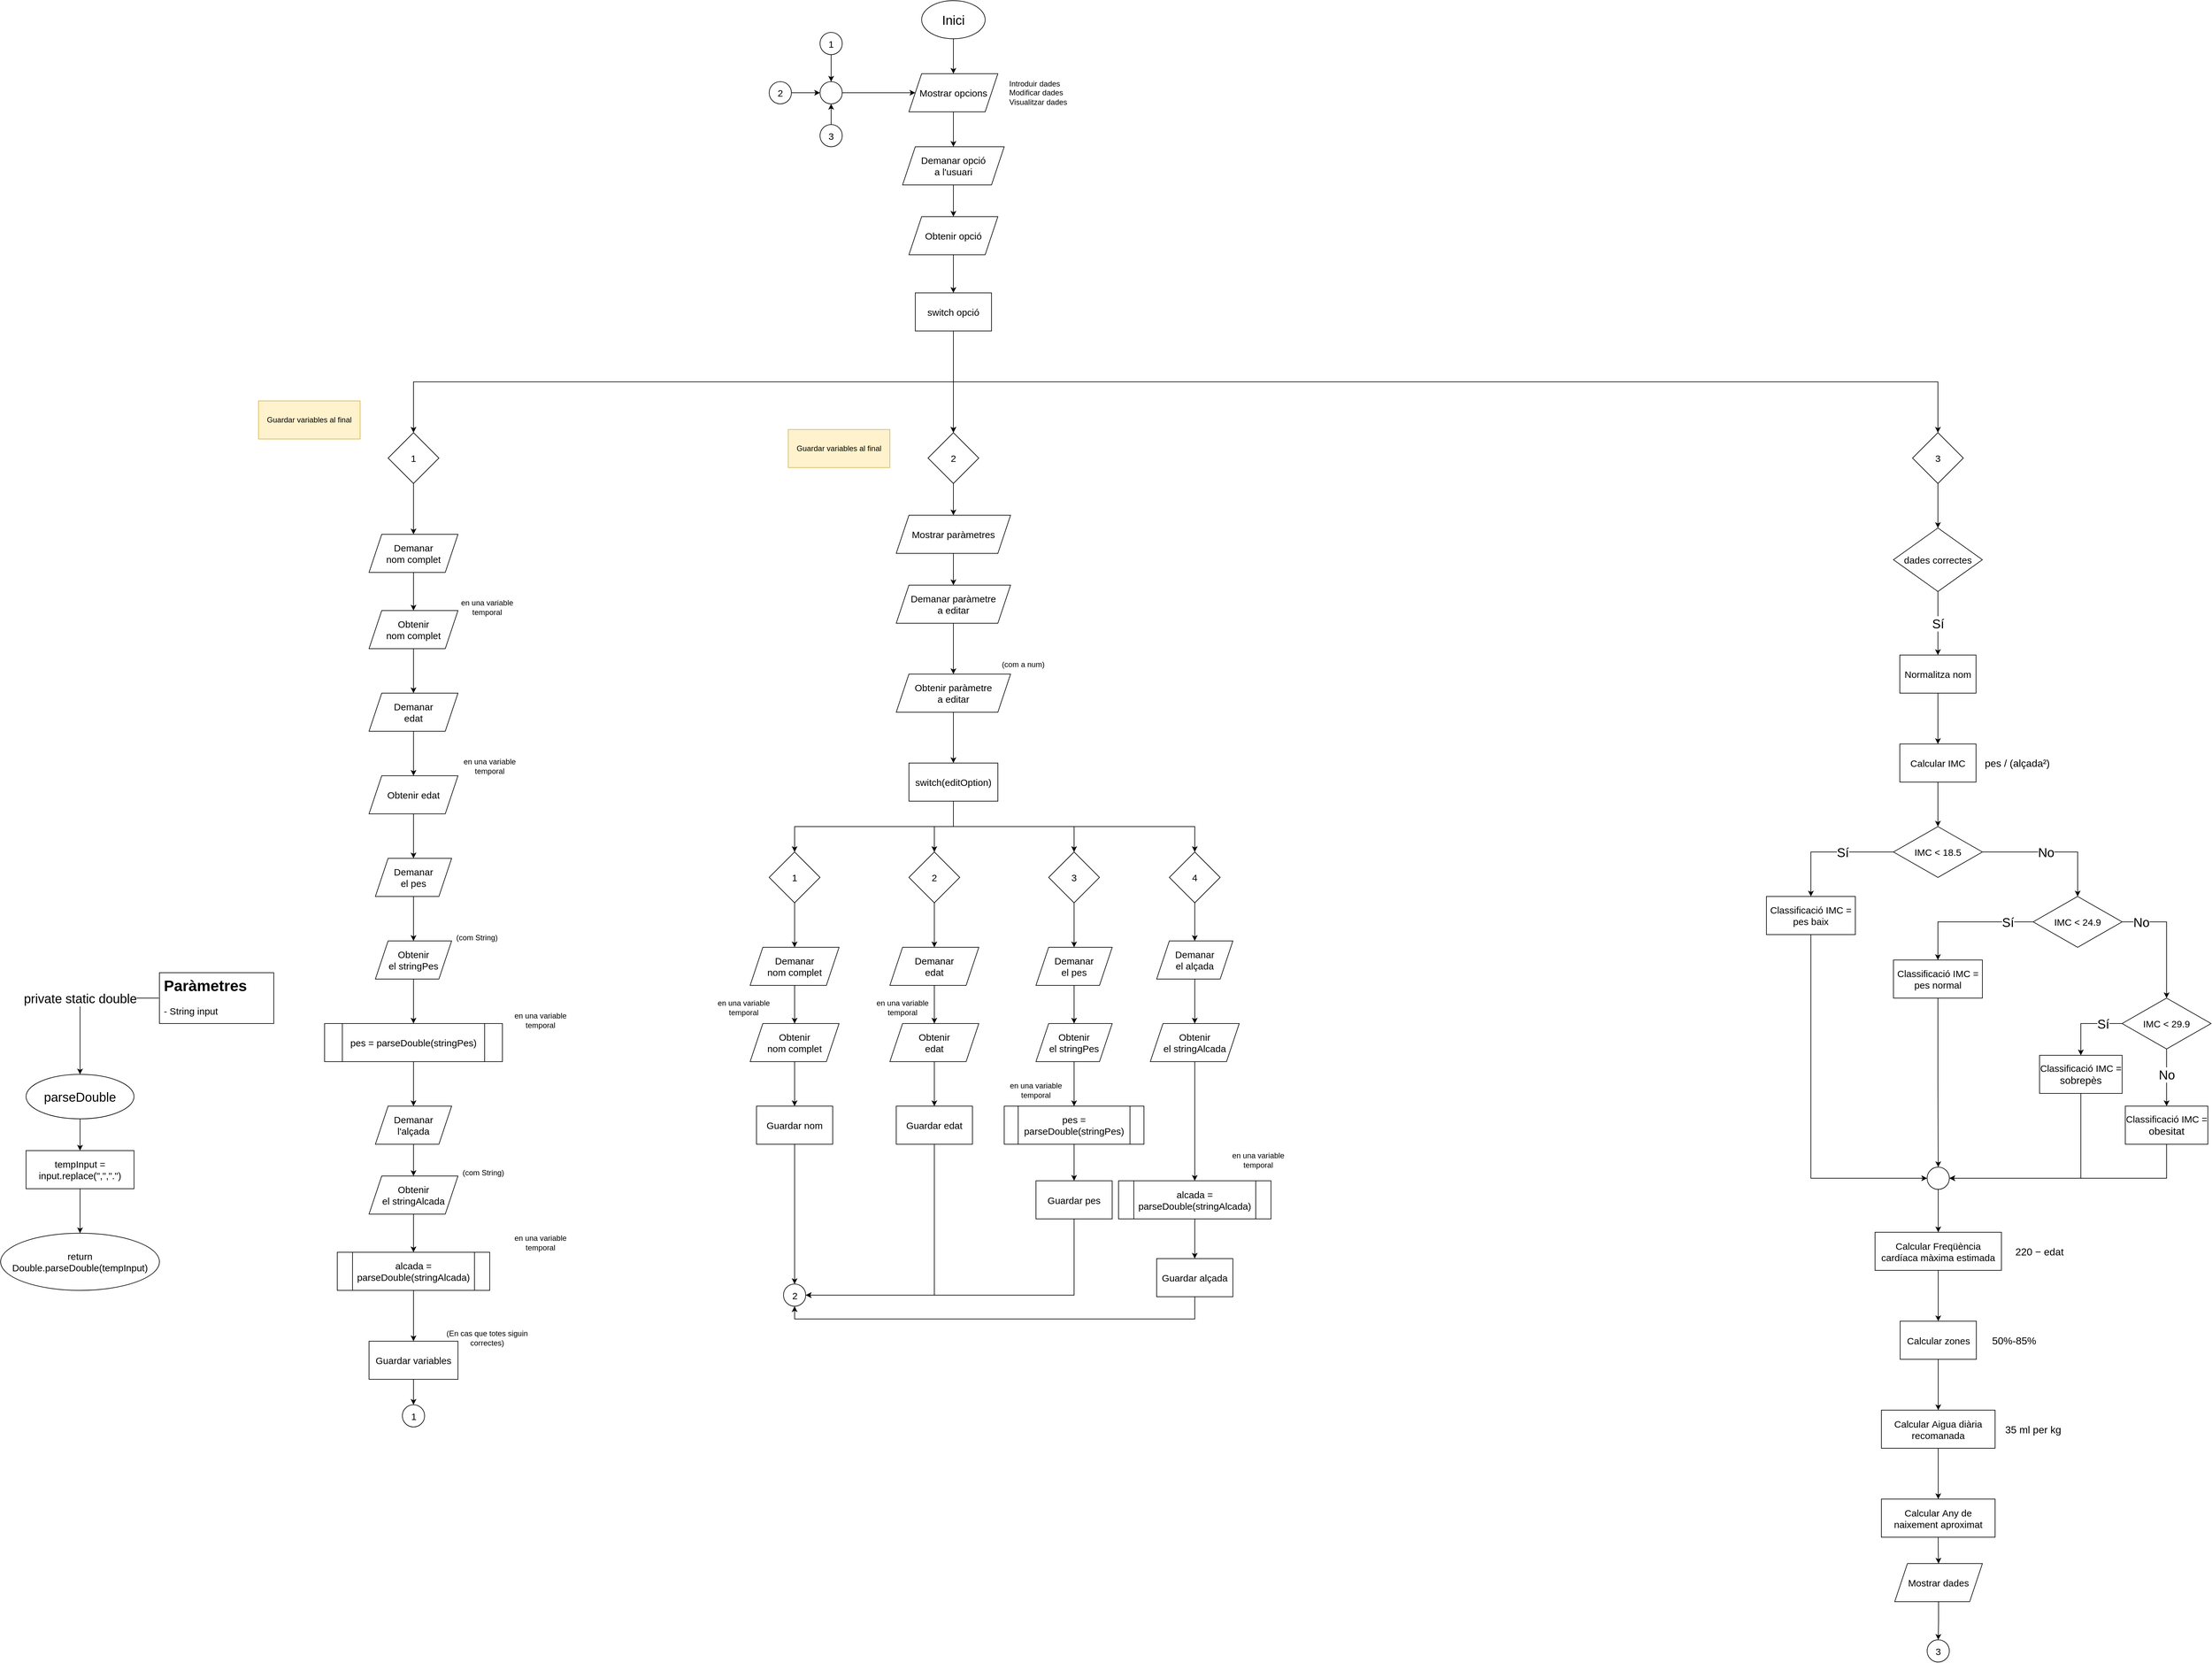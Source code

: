 <mxfile version="28.2.5">
  <diagram name="Página-1" id="ChGli0_ojCFByMeOI_W2">
    <mxGraphModel dx="3595" dy="1313" grid="1" gridSize="10" guides="1" tooltips="1" connect="1" arrows="1" fold="1" page="1" pageScale="1" pageWidth="1700" pageHeight="4500" math="0" shadow="0">
      <root>
        <mxCell id="0" />
        <mxCell id="1" parent="0" />
        <mxCell id="CTtB_36OFH4qyZzRMZzt-2" value="Inici" style="ellipse;whiteSpace=wrap;html=1;fontSize=20;strokeColor=default;align=center;verticalAlign=middle;fontFamily=Helvetica;fontColor=default;fillColor=default;rotatable=0;" parent="1" vertex="1">
          <mxGeometry x="800" y="40" width="100" height="60" as="geometry" />
        </mxCell>
        <mxCell id="CTtB_36OFH4qyZzRMZzt-9" style="edgeStyle=orthogonalEdgeStyle;rounded=0;orthogonalLoop=1;jettySize=auto;html=1;entryX=0.5;entryY=0;entryDx=0;entryDy=0;exitX=0.5;exitY=1;exitDx=0;exitDy=0;" parent="1" source="CTtB_36OFH4qyZzRMZzt-2" target="CTtB_36OFH4qyZzRMZzt-85" edge="1">
          <mxGeometry relative="1" as="geometry">
            <mxPoint x="856" y="160" as="targetPoint" />
            <mxPoint x="856" y="100" as="sourcePoint" />
          </mxGeometry>
        </mxCell>
        <mxCell id="CTtB_36OFH4qyZzRMZzt-10" value="&lt;div&gt;Introduir dades&lt;/div&gt;&lt;div&gt;Modificar dades&lt;/div&gt;&lt;div&gt;Visualitzar dades&lt;/div&gt;" style="text;html=1;align=left;verticalAlign=middle;whiteSpace=wrap;rounded=0;" parent="1" vertex="1">
          <mxGeometry x="936" y="170" width="110" height="30" as="geometry" />
        </mxCell>
        <mxCell id="J5M4QTvm8bgTl44gqnY9-4" value="" style="edgeStyle=orthogonalEdgeStyle;rounded=0;orthogonalLoop=1;jettySize=auto;html=1;" edge="1" parent="1" source="CTtB_36OFH4qyZzRMZzt-13" target="CTtB_36OFH4qyZzRMZzt-72">
          <mxGeometry relative="1" as="geometry" />
        </mxCell>
        <mxCell id="CTtB_36OFH4qyZzRMZzt-13" value="Obtenir opció" style="shape=parallelogram;perimeter=parallelogramPerimeter;whiteSpace=wrap;html=1;fixedSize=1;fontSize=15;strokeColor=default;align=center;verticalAlign=middle;fontFamily=Helvetica;fontColor=default;fillColor=default;rotatable=0;" parent="1" vertex="1">
          <mxGeometry x="780" y="380" width="140" height="60" as="geometry" />
        </mxCell>
        <mxCell id="CTtB_36OFH4qyZzRMZzt-14" style="edgeStyle=orthogonalEdgeStyle;rounded=0;orthogonalLoop=1;jettySize=auto;html=1;entryX=0.5;entryY=0;entryDx=0;entryDy=0;exitX=0.5;exitY=1;exitDx=0;exitDy=0;" parent="1" source="CTtB_36OFH4qyZzRMZzt-84" target="CTtB_36OFH4qyZzRMZzt-13" edge="1">
          <mxGeometry relative="1" as="geometry">
            <mxPoint x="856" y="440" as="sourcePoint" />
          </mxGeometry>
        </mxCell>
        <mxCell id="CTtB_36OFH4qyZzRMZzt-78" style="edgeStyle=orthogonalEdgeStyle;rounded=0;orthogonalLoop=1;jettySize=auto;html=1;entryX=0.5;entryY=0;entryDx=0;entryDy=0;exitX=0.5;exitY=1;exitDx=0;exitDy=0;" parent="1" source="CTtB_36OFH4qyZzRMZzt-72" target="CTtB_36OFH4qyZzRMZzt-75" edge="1">
          <mxGeometry relative="1" as="geometry" />
        </mxCell>
        <mxCell id="CTtB_36OFH4qyZzRMZzt-79" style="edgeStyle=orthogonalEdgeStyle;rounded=0;orthogonalLoop=1;jettySize=auto;html=1;entryX=0.5;entryY=0;entryDx=0;entryDy=0;" parent="1" source="CTtB_36OFH4qyZzRMZzt-72" target="CTtB_36OFH4qyZzRMZzt-76" edge="1">
          <mxGeometry relative="1" as="geometry" />
        </mxCell>
        <mxCell id="CTtB_36OFH4qyZzRMZzt-80" style="edgeStyle=orthogonalEdgeStyle;rounded=0;orthogonalLoop=1;jettySize=auto;html=1;entryX=0.5;entryY=0;entryDx=0;entryDy=0;exitX=0.5;exitY=1;exitDx=0;exitDy=0;" parent="1" source="CTtB_36OFH4qyZzRMZzt-72" target="CTtB_36OFH4qyZzRMZzt-77" edge="1">
          <mxGeometry relative="1" as="geometry" />
        </mxCell>
        <mxCell id="CTtB_36OFH4qyZzRMZzt-72" value="switch opció" style="rounded=0;whiteSpace=wrap;html=1;fontSize=15;strokeColor=default;align=center;verticalAlign=middle;fontFamily=Helvetica;fontColor=default;fillColor=default;rotatable=0;" parent="1" vertex="1">
          <mxGeometry x="790" y="500" width="120" height="60" as="geometry" />
        </mxCell>
        <mxCell id="CTtB_36OFH4qyZzRMZzt-88" style="edgeStyle=orthogonalEdgeStyle;rounded=0;orthogonalLoop=1;jettySize=auto;html=1;entryX=0.5;entryY=0;entryDx=0;entryDy=0;" parent="1" source="CTtB_36OFH4qyZzRMZzt-75" target="CTtB_36OFH4qyZzRMZzt-86" edge="1">
          <mxGeometry relative="1" as="geometry" />
        </mxCell>
        <mxCell id="CTtB_36OFH4qyZzRMZzt-75" value="1" style="rhombus;whiteSpace=wrap;html=1;fontSize=15;strokeColor=default;align=center;verticalAlign=middle;fontFamily=Helvetica;fontColor=default;fillColor=default;rotatable=0;treeMoving=1;" parent="1" vertex="1">
          <mxGeometry x="-40" y="720" width="80" height="80" as="geometry" />
        </mxCell>
        <mxCell id="J5M4QTvm8bgTl44gqnY9-110" value="" style="edgeStyle=orthogonalEdgeStyle;rounded=0;orthogonalLoop=1;jettySize=auto;html=1;" edge="1" parent="1" source="CTtB_36OFH4qyZzRMZzt-77" target="J5M4QTvm8bgTl44gqnY9-109">
          <mxGeometry relative="1" as="geometry" />
        </mxCell>
        <mxCell id="CTtB_36OFH4qyZzRMZzt-77" value="3" style="rhombus;whiteSpace=wrap;html=1;fontSize=15;strokeColor=default;align=center;verticalAlign=middle;fontFamily=Helvetica;fontColor=default;fillColor=default;rotatable=0;" parent="1" vertex="1">
          <mxGeometry x="2360" y="720" width="80" height="80" as="geometry" />
        </mxCell>
        <mxCell id="CTtB_36OFH4qyZzRMZzt-84" value="Demanar opció&lt;div&gt;a l&#39;usuari&lt;/div&gt;" style="shape=parallelogram;perimeter=parallelogramPerimeter;whiteSpace=wrap;html=1;fixedSize=1;fontSize=15;strokeColor=default;align=center;verticalAlign=middle;fontFamily=Helvetica;fontColor=default;fillColor=default;rotatable=0;" parent="1" vertex="1">
          <mxGeometry x="770" y="270" width="160" height="60" as="geometry" />
        </mxCell>
        <mxCell id="J5M4QTvm8bgTl44gqnY9-2" value="" style="edgeStyle=orthogonalEdgeStyle;rounded=0;orthogonalLoop=1;jettySize=auto;html=1;" edge="1" parent="1" source="CTtB_36OFH4qyZzRMZzt-85" target="CTtB_36OFH4qyZzRMZzt-84">
          <mxGeometry relative="1" as="geometry" />
        </mxCell>
        <mxCell id="CTtB_36OFH4qyZzRMZzt-85" value="Mostrar opcions" style="shape=parallelogram;perimeter=parallelogramPerimeter;whiteSpace=wrap;html=1;fixedSize=1;fontSize=15;strokeColor=default;align=center;verticalAlign=middle;fontFamily=Helvetica;fontColor=default;fillColor=default;rotatable=0;" parent="1" vertex="1">
          <mxGeometry x="780" y="155" width="140" height="60" as="geometry" />
        </mxCell>
        <mxCell id="CTtB_36OFH4qyZzRMZzt-89" style="edgeStyle=orthogonalEdgeStyle;rounded=0;orthogonalLoop=1;jettySize=auto;html=1;entryX=0.5;entryY=0;entryDx=0;entryDy=0;" parent="1" source="CTtB_36OFH4qyZzRMZzt-86" target="CTtB_36OFH4qyZzRMZzt-87" edge="1">
          <mxGeometry relative="1" as="geometry" />
        </mxCell>
        <mxCell id="CTtB_36OFH4qyZzRMZzt-86" value="Demanar&lt;div&gt;nom complet&lt;/div&gt;" style="shape=parallelogram;perimeter=parallelogramPerimeter;whiteSpace=wrap;html=1;fixedSize=1;fontSize=15;strokeColor=default;align=center;verticalAlign=middle;fontFamily=Helvetica;fontColor=default;fillColor=default;rotatable=0;" parent="1" vertex="1">
          <mxGeometry x="-70" y="880" width="140" height="60" as="geometry" />
        </mxCell>
        <mxCell id="J5M4QTvm8bgTl44gqnY9-5" value="" style="edgeStyle=orthogonalEdgeStyle;rounded=0;orthogonalLoop=1;jettySize=auto;html=1;" edge="1" parent="1" source="CTtB_36OFH4qyZzRMZzt-87" target="ESJXsWn5YtXmMdmKh7XH-7">
          <mxGeometry relative="1" as="geometry" />
        </mxCell>
        <mxCell id="CTtB_36OFH4qyZzRMZzt-87" value="Obtenir&lt;div&gt;nom complet&lt;/div&gt;" style="shape=parallelogram;perimeter=parallelogramPerimeter;whiteSpace=wrap;html=1;fixedSize=1;fontSize=15;strokeColor=default;align=center;verticalAlign=middle;fontFamily=Helvetica;fontColor=default;fillColor=default;rotatable=0;" parent="1" vertex="1">
          <mxGeometry x="-70" y="1000" width="140" height="60" as="geometry" />
        </mxCell>
        <mxCell id="CTtB_36OFH4qyZzRMZzt-90" value="en una variable temporal" style="text;html=1;align=center;verticalAlign=middle;whiteSpace=wrap;rounded=0;" parent="1" vertex="1">
          <mxGeometry x="66" y="980" width="100" height="30" as="geometry" />
        </mxCell>
        <mxCell id="J5M4QTvm8bgTl44gqnY9-6" value="" style="edgeStyle=orthogonalEdgeStyle;rounded=0;orthogonalLoop=1;jettySize=auto;html=1;" edge="1" parent="1" source="ESJXsWn5YtXmMdmKh7XH-7" target="ESJXsWn5YtXmMdmKh7XH-14">
          <mxGeometry relative="1" as="geometry" />
        </mxCell>
        <mxCell id="ESJXsWn5YtXmMdmKh7XH-7" value="Demanar&lt;div&gt;edat&lt;/div&gt;" style="shape=parallelogram;perimeter=parallelogramPerimeter;whiteSpace=wrap;html=1;fixedSize=1;fontSize=15;strokeColor=default;align=center;verticalAlign=middle;fontFamily=Helvetica;fontColor=default;fillColor=default;rotatable=0;" parent="1" vertex="1">
          <mxGeometry x="-70" y="1130" width="140" height="60" as="geometry" />
        </mxCell>
        <mxCell id="J5M4QTvm8bgTl44gqnY9-7" value="" style="edgeStyle=orthogonalEdgeStyle;rounded=0;orthogonalLoop=1;jettySize=auto;html=1;" edge="1" parent="1" source="ESJXsWn5YtXmMdmKh7XH-14" target="ESJXsWn5YtXmMdmKh7XH-62">
          <mxGeometry relative="1" as="geometry" />
        </mxCell>
        <mxCell id="ESJXsWn5YtXmMdmKh7XH-14" value="Obtenir&amp;nbsp;&lt;span style=&quot;background-color: transparent; color: light-dark(rgb(0, 0, 0), rgb(255, 255, 255));&quot;&gt;edat&lt;/span&gt;" style="shape=parallelogram;perimeter=parallelogramPerimeter;whiteSpace=wrap;html=1;fixedSize=1;fontSize=15;strokeColor=default;align=center;verticalAlign=middle;fontFamily=Helvetica;fontColor=default;fillColor=default;rotatable=0;" parent="1" vertex="1">
          <mxGeometry x="-70" y="1260" width="140" height="60" as="geometry" />
        </mxCell>
        <mxCell id="ESJXsWn5YtXmMdmKh7XH-18" value="en una variable temporal" style="text;html=1;align=center;verticalAlign=middle;whiteSpace=wrap;rounded=0;" parent="1" vertex="1">
          <mxGeometry x="70" y="1230" width="100" height="30" as="geometry" />
        </mxCell>
        <mxCell id="ESJXsWn5YtXmMdmKh7XH-65" style="edgeStyle=orthogonalEdgeStyle;rounded=0;orthogonalLoop=1;jettySize=auto;html=1;entryX=0.5;entryY=0;entryDx=0;entryDy=0;" parent="1" source="ESJXsWn5YtXmMdmKh7XH-62" target="ESJXsWn5YtXmMdmKh7XH-64" edge="1">
          <mxGeometry relative="1" as="geometry" />
        </mxCell>
        <mxCell id="ESJXsWn5YtXmMdmKh7XH-62" value="Demanar&lt;div&gt;el pes&lt;/div&gt;" style="shape=parallelogram;perimeter=parallelogramPerimeter;whiteSpace=wrap;html=1;fixedSize=1;fontSize=15;strokeColor=default;align=center;verticalAlign=middle;fontFamily=Helvetica;fontColor=default;fillColor=default;rotatable=0;" parent="1" vertex="1">
          <mxGeometry x="-60" y="1390" width="120" height="60" as="geometry" />
        </mxCell>
        <mxCell id="J5M4QTvm8bgTl44gqnY9-8" style="edgeStyle=orthogonalEdgeStyle;rounded=0;orthogonalLoop=1;jettySize=auto;html=1;entryX=0.5;entryY=0;entryDx=0;entryDy=0;" edge="1" parent="1" source="ESJXsWn5YtXmMdmKh7XH-64" target="JuzwmM8ZdUr0N1HtxQo--14">
          <mxGeometry relative="1" as="geometry" />
        </mxCell>
        <mxCell id="ESJXsWn5YtXmMdmKh7XH-64" value="Obtenir&lt;div&gt;el stringPes&lt;/div&gt;" style="shape=parallelogram;perimeter=parallelogramPerimeter;whiteSpace=wrap;html=1;fixedSize=1;fontSize=15;strokeColor=default;align=center;verticalAlign=middle;fontFamily=Helvetica;fontColor=default;fillColor=default;rotatable=0;" parent="1" vertex="1">
          <mxGeometry x="-60" y="1520" width="120" height="60" as="geometry" />
        </mxCell>
        <mxCell id="JuzwmM8ZdUr0N1HtxQo--6" value="" style="edgeStyle=orthogonalEdgeStyle;rounded=0;orthogonalLoop=1;jettySize=auto;html=1;" parent="1" source="JuzwmM8ZdUr0N1HtxQo--1" target="JuzwmM8ZdUr0N1HtxQo--5" edge="1">
          <mxGeometry relative="1" as="geometry" />
        </mxCell>
        <mxCell id="JuzwmM8ZdUr0N1HtxQo--1" value="parseDouble" style="ellipse;whiteSpace=wrap;html=1;fontSize=20;strokeColor=default;align=center;verticalAlign=middle;fontFamily=Helvetica;fontColor=default;fillColor=default;rotatable=0;" parent="1" vertex="1">
          <mxGeometry x="-610" y="1730" width="170" height="70" as="geometry" />
        </mxCell>
        <mxCell id="JuzwmM8ZdUr0N1HtxQo--3" style="edgeStyle=orthogonalEdgeStyle;rounded=0;orthogonalLoop=1;jettySize=auto;html=1;exitX=0;exitY=0.5;exitDx=0;exitDy=0;entryX=0.5;entryY=0;entryDx=0;entryDy=0;" parent="1" source="JuzwmM8ZdUr0N1HtxQo--2" target="JuzwmM8ZdUr0N1HtxQo--1" edge="1">
          <mxGeometry relative="1" as="geometry" />
        </mxCell>
        <mxCell id="JuzwmM8ZdUr0N1HtxQo--4" value="&lt;font style=&quot;font-size: 20px;&quot;&gt;private static double&lt;/font&gt;" style="edgeLabel;html=1;align=center;verticalAlign=middle;resizable=0;points=[];fontSize=15;" parent="JuzwmM8ZdUr0N1HtxQo--3" vertex="1" connectable="0">
          <mxGeometry x="0.06" y="-5" relative="1" as="geometry">
            <mxPoint x="5" y="-6" as="offset" />
          </mxGeometry>
        </mxCell>
        <mxCell id="JuzwmM8ZdUr0N1HtxQo--2" value="&lt;h1 style=&quot;margin-top: 0px;&quot;&gt;Paràmetres&lt;/h1&gt;&lt;p&gt;&lt;font style=&quot;font-size: 15px;&quot;&gt;- String input&lt;/font&gt;&lt;/p&gt;" style="text;html=1;whiteSpace=wrap;overflow=hidden;rounded=0;strokeColor=default;perimeterSpacing=1;connectable=1;allowArrows=0;rotatable=0;spacingLeft=5;treeFolding=0;treeMoving=1;" parent="1" vertex="1">
          <mxGeometry x="-400" y="1570" width="180" height="80" as="geometry" />
        </mxCell>
        <mxCell id="JuzwmM8ZdUr0N1HtxQo--9" style="edgeStyle=orthogonalEdgeStyle;rounded=0;orthogonalLoop=1;jettySize=auto;html=1;entryX=0.5;entryY=0;entryDx=0;entryDy=0;" parent="1" source="JuzwmM8ZdUr0N1HtxQo--5" target="JuzwmM8ZdUr0N1HtxQo--7" edge="1">
          <mxGeometry relative="1" as="geometry" />
        </mxCell>
        <mxCell id="JuzwmM8ZdUr0N1HtxQo--5" value="tempInput =&lt;div&gt;input.replace(&quot;,&quot;,&quot;.&quot;)&lt;/div&gt;" style="whiteSpace=wrap;html=1;fontSize=15;" parent="1" vertex="1">
          <mxGeometry x="-610" y="1850" width="170" height="60" as="geometry" />
        </mxCell>
        <mxCell id="JuzwmM8ZdUr0N1HtxQo--7" value="return&lt;br&gt;Double.parseDouble(tempInput)" style="ellipse;whiteSpace=wrap;html=1;fontSize=15;strokeColor=default;align=center;verticalAlign=middle;fontFamily=Helvetica;fontColor=default;fillColor=default;rotatable=0;" parent="1" vertex="1">
          <mxGeometry x="-650" y="1980" width="250" height="90" as="geometry" />
        </mxCell>
        <mxCell id="J5M4QTvm8bgTl44gqnY9-13" value="" style="edgeStyle=orthogonalEdgeStyle;rounded=0;orthogonalLoop=1;jettySize=auto;html=1;" edge="1" parent="1" source="JuzwmM8ZdUr0N1HtxQo--14" target="J5M4QTvm8bgTl44gqnY9-12">
          <mxGeometry relative="1" as="geometry" />
        </mxCell>
        <mxCell id="JuzwmM8ZdUr0N1HtxQo--14" value="pes = parseDouble(stringPes)" style="shape=process;whiteSpace=wrap;html=1;backgroundOutline=1;fontSize=15;strokeColor=default;align=center;verticalAlign=middle;fontFamily=Helvetica;fontColor=default;fillColor=default;rotatable=0;" parent="1" vertex="1">
          <mxGeometry x="-140" y="1650" width="280" height="60" as="geometry" />
        </mxCell>
        <mxCell id="JuzwmM8ZdUr0N1HtxQo--15" value="(com String)" style="text;html=1;align=center;verticalAlign=middle;whiteSpace=wrap;rounded=0;" parent="1" vertex="1">
          <mxGeometry x="50" y="1500" width="100" height="30" as="geometry" />
        </mxCell>
        <mxCell id="GkUANm5dVDNVnJQRdYjJ-4" value="Guardar variables al final" style="text;html=1;align=center;verticalAlign=middle;whiteSpace=wrap;rounded=0;fillColor=#fff2cc;strokeColor=#d6b656;" parent="1" vertex="1">
          <mxGeometry x="-244" y="670" width="160" height="60" as="geometry" />
        </mxCell>
        <mxCell id="J5M4QTvm8bgTl44gqnY9-9" value="en una variable temporal" style="text;html=1;align=center;verticalAlign=middle;whiteSpace=wrap;rounded=0;" vertex="1" parent="1">
          <mxGeometry x="150" y="1630" width="100" height="30" as="geometry" />
        </mxCell>
        <mxCell id="J5M4QTvm8bgTl44gqnY9-11" value="" style="edgeStyle=orthogonalEdgeStyle;rounded=0;orthogonalLoop=1;jettySize=auto;html=1;entryX=0.5;entryY=0;entryDx=0;entryDy=0;exitX=0.5;exitY=1;exitDx=0;exitDy=0;" edge="1" parent="1" source="CTtB_36OFH4qyZzRMZzt-72" target="CTtB_36OFH4qyZzRMZzt-76">
          <mxGeometry relative="1" as="geometry">
            <mxPoint x="856" y="560" as="sourcePoint" />
            <mxPoint x="2556" y="1630" as="targetPoint" />
          </mxGeometry>
        </mxCell>
        <mxCell id="J5M4QTvm8bgTl44gqnY9-33" value="" style="edgeStyle=orthogonalEdgeStyle;rounded=0;orthogonalLoop=1;jettySize=auto;html=1;" edge="1" parent="1" source="CTtB_36OFH4qyZzRMZzt-76" target="J5M4QTvm8bgTl44gqnY9-32">
          <mxGeometry relative="1" as="geometry" />
        </mxCell>
        <mxCell id="CTtB_36OFH4qyZzRMZzt-76" value="2" style="rhombus;whiteSpace=wrap;html=1;fontSize=15;strokeColor=default;align=center;verticalAlign=middle;fontFamily=Helvetica;fontColor=default;fillColor=default;rotatable=0;" parent="1" vertex="1">
          <mxGeometry x="810" y="720" width="80" height="80" as="geometry" />
        </mxCell>
        <mxCell id="J5M4QTvm8bgTl44gqnY9-15" value="" style="edgeStyle=orthogonalEdgeStyle;rounded=0;orthogonalLoop=1;jettySize=auto;html=1;" edge="1" parent="1" source="J5M4QTvm8bgTl44gqnY9-12" target="J5M4QTvm8bgTl44gqnY9-14">
          <mxGeometry relative="1" as="geometry" />
        </mxCell>
        <mxCell id="J5M4QTvm8bgTl44gqnY9-12" value="Demanar&lt;div&gt;l&#39;alçada&lt;/div&gt;" style="shape=parallelogram;perimeter=parallelogramPerimeter;whiteSpace=wrap;html=1;fixedSize=1;fontSize=15;strokeColor=default;align=center;verticalAlign=middle;fontFamily=Helvetica;fontColor=default;fillColor=default;rotatable=0;" vertex="1" parent="1">
          <mxGeometry x="-60" y="1780" width="120" height="60" as="geometry" />
        </mxCell>
        <mxCell id="J5M4QTvm8bgTl44gqnY9-18" style="edgeStyle=orthogonalEdgeStyle;rounded=0;orthogonalLoop=1;jettySize=auto;html=1;entryX=0.5;entryY=0;entryDx=0;entryDy=0;" edge="1" parent="1" source="J5M4QTvm8bgTl44gqnY9-14" target="J5M4QTvm8bgTl44gqnY9-17">
          <mxGeometry relative="1" as="geometry" />
        </mxCell>
        <mxCell id="J5M4QTvm8bgTl44gqnY9-14" value="Obtenir&lt;div&gt;el stringAlcada&lt;/div&gt;" style="shape=parallelogram;perimeter=parallelogramPerimeter;whiteSpace=wrap;html=1;fixedSize=1;fontSize=15;strokeColor=default;align=center;verticalAlign=middle;fontFamily=Helvetica;fontColor=default;fillColor=default;rotatable=0;" vertex="1" parent="1">
          <mxGeometry x="-70" y="1890" width="140" height="60" as="geometry" />
        </mxCell>
        <mxCell id="J5M4QTvm8bgTl44gqnY9-16" value="(com String)" style="text;html=1;align=center;verticalAlign=middle;whiteSpace=wrap;rounded=0;" vertex="1" parent="1">
          <mxGeometry x="60" y="1870" width="100" height="30" as="geometry" />
        </mxCell>
        <mxCell id="J5M4QTvm8bgTl44gqnY9-21" value="" style="edgeStyle=orthogonalEdgeStyle;rounded=0;orthogonalLoop=1;jettySize=auto;html=1;" edge="1" parent="1" source="J5M4QTvm8bgTl44gqnY9-17" target="J5M4QTvm8bgTl44gqnY9-20">
          <mxGeometry relative="1" as="geometry" />
        </mxCell>
        <mxCell id="J5M4QTvm8bgTl44gqnY9-17" value="alcada = parseDouble(stringAlcada)" style="shape=process;whiteSpace=wrap;html=1;backgroundOutline=1;fontSize=15;strokeColor=default;align=center;verticalAlign=middle;fontFamily=Helvetica;fontColor=default;fillColor=default;rotatable=0;" vertex="1" parent="1">
          <mxGeometry x="-120" y="2010" width="240" height="60" as="geometry" />
        </mxCell>
        <mxCell id="J5M4QTvm8bgTl44gqnY9-19" value="en una variable temporal" style="text;html=1;align=center;verticalAlign=middle;whiteSpace=wrap;rounded=0;" vertex="1" parent="1">
          <mxGeometry x="150" y="1980" width="100" height="30" as="geometry" />
        </mxCell>
        <mxCell id="J5M4QTvm8bgTl44gqnY9-24" style="edgeStyle=orthogonalEdgeStyle;rounded=0;orthogonalLoop=1;jettySize=auto;html=1;entryX=0.5;entryY=0;entryDx=0;entryDy=0;" edge="1" parent="1" source="J5M4QTvm8bgTl44gqnY9-20" target="J5M4QTvm8bgTl44gqnY9-23">
          <mxGeometry relative="1" as="geometry" />
        </mxCell>
        <mxCell id="J5M4QTvm8bgTl44gqnY9-20" value="Guardar variables" style="whiteSpace=wrap;html=1;fontSize=15;" vertex="1" parent="1">
          <mxGeometry x="-70" y="2150" width="140" height="60" as="geometry" />
        </mxCell>
        <mxCell id="J5M4QTvm8bgTl44gqnY9-22" value="(En cas que totes siguin correctes)" style="text;html=1;align=center;verticalAlign=middle;whiteSpace=wrap;rounded=0;" vertex="1" parent="1">
          <mxGeometry x="46" y="2130" width="140" height="30" as="geometry" />
        </mxCell>
        <mxCell id="J5M4QTvm8bgTl44gqnY9-23" value="1" style="ellipse;whiteSpace=wrap;html=1;aspect=fixed;fontSize=15;strokeColor=default;align=center;verticalAlign=middle;fontFamily=Helvetica;fontColor=default;fillColor=default;rotatable=0;" vertex="1" parent="1">
          <mxGeometry x="-17.5" y="2250" width="35" height="35" as="geometry" />
        </mxCell>
        <mxCell id="J5M4QTvm8bgTl44gqnY9-27" style="edgeStyle=orthogonalEdgeStyle;rounded=0;orthogonalLoop=1;jettySize=auto;html=1;entryX=0.5;entryY=0;entryDx=0;entryDy=0;" edge="1" parent="1" source="J5M4QTvm8bgTl44gqnY9-25" target="J5M4QTvm8bgTl44gqnY9-26">
          <mxGeometry relative="1" as="geometry" />
        </mxCell>
        <mxCell id="J5M4QTvm8bgTl44gqnY9-25" value="1" style="ellipse;whiteSpace=wrap;html=1;aspect=fixed;fontSize=15;strokeColor=default;align=center;verticalAlign=middle;fontFamily=Helvetica;fontColor=default;fillColor=default;rotatable=0;" vertex="1" parent="1">
          <mxGeometry x="640" y="90" width="35" height="35" as="geometry" />
        </mxCell>
        <mxCell id="J5M4QTvm8bgTl44gqnY9-28" value="" style="edgeStyle=orthogonalEdgeStyle;rounded=0;orthogonalLoop=1;jettySize=auto;html=1;" edge="1" parent="1" source="J5M4QTvm8bgTl44gqnY9-26" target="CTtB_36OFH4qyZzRMZzt-85">
          <mxGeometry relative="1" as="geometry" />
        </mxCell>
        <mxCell id="J5M4QTvm8bgTl44gqnY9-26" value="" style="ellipse;whiteSpace=wrap;html=1;aspect=fixed;fontSize=15;strokeColor=default;align=center;verticalAlign=middle;fontFamily=Helvetica;fontColor=default;fillColor=default;rotatable=0;" vertex="1" parent="1">
          <mxGeometry x="640" y="167.5" width="35" height="35" as="geometry" />
        </mxCell>
        <mxCell id="J5M4QTvm8bgTl44gqnY9-35" value="" style="edgeStyle=orthogonalEdgeStyle;rounded=0;orthogonalLoop=1;jettySize=auto;html=1;" edge="1" parent="1" source="J5M4QTvm8bgTl44gqnY9-32" target="J5M4QTvm8bgTl44gqnY9-34">
          <mxGeometry relative="1" as="geometry" />
        </mxCell>
        <mxCell id="J5M4QTvm8bgTl44gqnY9-32" value="Mostrar&amp;nbsp;paràmetres" style="shape=parallelogram;perimeter=parallelogramPerimeter;whiteSpace=wrap;html=1;fixedSize=1;fontSize=15;strokeColor=default;align=center;verticalAlign=middle;fontFamily=Helvetica;fontColor=default;fillColor=default;rotatable=0;" vertex="1" parent="1">
          <mxGeometry x="760" y="850" width="180" height="60" as="geometry" />
        </mxCell>
        <mxCell id="J5M4QTvm8bgTl44gqnY9-37" value="" style="edgeStyle=orthogonalEdgeStyle;rounded=0;orthogonalLoop=1;jettySize=auto;html=1;" edge="1" parent="1" source="J5M4QTvm8bgTl44gqnY9-34" target="J5M4QTvm8bgTl44gqnY9-36">
          <mxGeometry relative="1" as="geometry" />
        </mxCell>
        <mxCell id="J5M4QTvm8bgTl44gqnY9-34" value="Demanar paràmetre&lt;div&gt;a editar&lt;/div&gt;" style="shape=parallelogram;perimeter=parallelogramPerimeter;whiteSpace=wrap;html=1;fixedSize=1;fontSize=15;strokeColor=default;align=center;verticalAlign=middle;fontFamily=Helvetica;fontColor=default;fillColor=default;rotatable=0;" vertex="1" parent="1">
          <mxGeometry x="760" y="960" width="180" height="60" as="geometry" />
        </mxCell>
        <mxCell id="J5M4QTvm8bgTl44gqnY9-42" value="" style="edgeStyle=orthogonalEdgeStyle;rounded=0;orthogonalLoop=1;jettySize=auto;html=1;" edge="1" parent="1" source="J5M4QTvm8bgTl44gqnY9-36" target="J5M4QTvm8bgTl44gqnY9-41">
          <mxGeometry relative="1" as="geometry" />
        </mxCell>
        <mxCell id="J5M4QTvm8bgTl44gqnY9-36" value="Obtenir paràmetre&lt;div&gt;a editar&lt;/div&gt;" style="shape=parallelogram;perimeter=parallelogramPerimeter;whiteSpace=wrap;html=1;fixedSize=1;fontSize=15;strokeColor=default;align=center;verticalAlign=middle;fontFamily=Helvetica;fontColor=default;fillColor=default;rotatable=0;" vertex="1" parent="1">
          <mxGeometry x="760" y="1100" width="180" height="60" as="geometry" />
        </mxCell>
        <mxCell id="J5M4QTvm8bgTl44gqnY9-38" value="(com a num)" style="text;html=1;align=center;verticalAlign=middle;whiteSpace=wrap;rounded=0;" vertex="1" parent="1">
          <mxGeometry x="920" y="1070" width="80" height="30" as="geometry" />
        </mxCell>
        <mxCell id="J5M4QTvm8bgTl44gqnY9-58" value="" style="edgeStyle=orthogonalEdgeStyle;rounded=0;orthogonalLoop=1;jettySize=auto;html=1;" edge="1" parent="1" source="J5M4QTvm8bgTl44gqnY9-41" target="J5M4QTvm8bgTl44gqnY9-53">
          <mxGeometry relative="1" as="geometry" />
        </mxCell>
        <mxCell id="J5M4QTvm8bgTl44gqnY9-59" style="edgeStyle=orthogonalEdgeStyle;rounded=0;orthogonalLoop=1;jettySize=auto;html=1;entryX=0.5;entryY=0;entryDx=0;entryDy=0;exitX=0.5;exitY=1;exitDx=0;exitDy=0;" edge="1" parent="1" source="J5M4QTvm8bgTl44gqnY9-41" target="J5M4QTvm8bgTl44gqnY9-51">
          <mxGeometry relative="1" as="geometry" />
        </mxCell>
        <mxCell id="J5M4QTvm8bgTl44gqnY9-61" style="edgeStyle=orthogonalEdgeStyle;rounded=0;orthogonalLoop=1;jettySize=auto;html=1;entryX=0.5;entryY=0;entryDx=0;entryDy=0;exitX=0.5;exitY=1;exitDx=0;exitDy=0;" edge="1" parent="1" source="J5M4QTvm8bgTl44gqnY9-41" target="J5M4QTvm8bgTl44gqnY9-56">
          <mxGeometry relative="1" as="geometry" />
        </mxCell>
        <mxCell id="J5M4QTvm8bgTl44gqnY9-62" style="edgeStyle=orthogonalEdgeStyle;rounded=0;orthogonalLoop=1;jettySize=auto;html=1;entryX=0.5;entryY=0;entryDx=0;entryDy=0;exitX=0.5;exitY=1;exitDx=0;exitDy=0;" edge="1" parent="1" source="J5M4QTvm8bgTl44gqnY9-41" target="J5M4QTvm8bgTl44gqnY9-57">
          <mxGeometry relative="1" as="geometry" />
        </mxCell>
        <mxCell id="J5M4QTvm8bgTl44gqnY9-41" value="switch(editOption)" style="whiteSpace=wrap;html=1;fontSize=15;" vertex="1" parent="1">
          <mxGeometry x="780" y="1240" width="140" height="60" as="geometry" />
        </mxCell>
        <mxCell id="J5M4QTvm8bgTl44gqnY9-69" value="" style="edgeStyle=orthogonalEdgeStyle;rounded=0;orthogonalLoop=1;jettySize=auto;html=1;" edge="1" parent="1" source="J5M4QTvm8bgTl44gqnY9-51" target="J5M4QTvm8bgTl44gqnY9-67">
          <mxGeometry relative="1" as="geometry" />
        </mxCell>
        <mxCell id="J5M4QTvm8bgTl44gqnY9-51" value="1" style="rhombus;whiteSpace=wrap;html=1;fontSize=15;" vertex="1" parent="1">
          <mxGeometry x="560" y="1380" width="80" height="80" as="geometry" />
        </mxCell>
        <mxCell id="J5M4QTvm8bgTl44gqnY9-78" value="" style="edgeStyle=orthogonalEdgeStyle;rounded=0;orthogonalLoop=1;jettySize=auto;html=1;" edge="1" parent="1" source="J5M4QTvm8bgTl44gqnY9-53" target="J5M4QTvm8bgTl44gqnY9-74">
          <mxGeometry relative="1" as="geometry" />
        </mxCell>
        <mxCell id="J5M4QTvm8bgTl44gqnY9-53" value="2" style="rhombus;whiteSpace=wrap;html=1;fontSize=15;" vertex="1" parent="1">
          <mxGeometry x="780" y="1380" width="80" height="80" as="geometry" />
        </mxCell>
        <mxCell id="J5M4QTvm8bgTl44gqnY9-89" value="" style="edgeStyle=orthogonalEdgeStyle;rounded=0;orthogonalLoop=1;jettySize=auto;html=1;" edge="1" parent="1" source="J5M4QTvm8bgTl44gqnY9-56" target="J5M4QTvm8bgTl44gqnY9-81">
          <mxGeometry relative="1" as="geometry" />
        </mxCell>
        <mxCell id="J5M4QTvm8bgTl44gqnY9-56" value="3" style="rhombus;whiteSpace=wrap;html=1;fontSize=15;" vertex="1" parent="1">
          <mxGeometry x="1000" y="1380" width="80" height="80" as="geometry" />
        </mxCell>
        <mxCell id="J5M4QTvm8bgTl44gqnY9-101" value="" style="edgeStyle=orthogonalEdgeStyle;rounded=0;orthogonalLoop=1;jettySize=auto;html=1;" edge="1" parent="1" source="J5M4QTvm8bgTl44gqnY9-57" target="J5M4QTvm8bgTl44gqnY9-99">
          <mxGeometry relative="1" as="geometry" />
        </mxCell>
        <mxCell id="J5M4QTvm8bgTl44gqnY9-57" value="4" style="rhombus;whiteSpace=wrap;html=1;fontSize=15;" vertex="1" parent="1">
          <mxGeometry x="1190" y="1380" width="80" height="80" as="geometry" />
        </mxCell>
        <mxCell id="J5M4QTvm8bgTl44gqnY9-63" value="2" style="ellipse;whiteSpace=wrap;html=1;aspect=fixed;fontSize=15;strokeColor=default;align=center;verticalAlign=middle;fontFamily=Helvetica;fontColor=default;fillColor=default;rotatable=0;" vertex="1" parent="1">
          <mxGeometry x="582.5" y="2060" width="35" height="35" as="geometry" />
        </mxCell>
        <mxCell id="J5M4QTvm8bgTl44gqnY9-66" value="Guardar variables al final" style="text;html=1;align=center;verticalAlign=middle;whiteSpace=wrap;rounded=0;fillColor=#fff2cc;strokeColor=#d6b656;" vertex="1" parent="1">
          <mxGeometry x="590" y="715" width="160" height="60" as="geometry" />
        </mxCell>
        <mxCell id="J5M4QTvm8bgTl44gqnY9-70" value="" style="edgeStyle=orthogonalEdgeStyle;rounded=0;orthogonalLoop=1;jettySize=auto;html=1;" edge="1" parent="1" source="J5M4QTvm8bgTl44gqnY9-67" target="J5M4QTvm8bgTl44gqnY9-68">
          <mxGeometry relative="1" as="geometry" />
        </mxCell>
        <mxCell id="J5M4QTvm8bgTl44gqnY9-67" value="Demanar&lt;div&gt;nom complet&lt;/div&gt;" style="shape=parallelogram;perimeter=parallelogramPerimeter;whiteSpace=wrap;html=1;fixedSize=1;fontSize=15;strokeColor=default;align=center;verticalAlign=middle;fontFamily=Helvetica;fontColor=default;fillColor=default;rotatable=0;" vertex="1" parent="1">
          <mxGeometry x="530" y="1530" width="140" height="60" as="geometry" />
        </mxCell>
        <mxCell id="J5M4QTvm8bgTl44gqnY9-72" value="" style="edgeStyle=orthogonalEdgeStyle;rounded=0;orthogonalLoop=1;jettySize=auto;html=1;" edge="1" parent="1" source="J5M4QTvm8bgTl44gqnY9-68" target="J5M4QTvm8bgTl44gqnY9-71">
          <mxGeometry relative="1" as="geometry" />
        </mxCell>
        <mxCell id="J5M4QTvm8bgTl44gqnY9-68" value="Obtenir&lt;div&gt;nom complet&lt;/div&gt;" style="shape=parallelogram;perimeter=parallelogramPerimeter;whiteSpace=wrap;html=1;fixedSize=1;fontSize=15;strokeColor=default;align=center;verticalAlign=middle;fontFamily=Helvetica;fontColor=default;fillColor=default;rotatable=0;" vertex="1" parent="1">
          <mxGeometry x="530" y="1650" width="140" height="60" as="geometry" />
        </mxCell>
        <mxCell id="J5M4QTvm8bgTl44gqnY9-105" style="edgeStyle=orthogonalEdgeStyle;rounded=0;orthogonalLoop=1;jettySize=auto;html=1;entryX=0.5;entryY=0;entryDx=0;entryDy=0;" edge="1" parent="1" source="J5M4QTvm8bgTl44gqnY9-71" target="J5M4QTvm8bgTl44gqnY9-63">
          <mxGeometry relative="1" as="geometry" />
        </mxCell>
        <mxCell id="J5M4QTvm8bgTl44gqnY9-71" value="Guardar nom" style="whiteSpace=wrap;html=1;fontSize=15;" vertex="1" parent="1">
          <mxGeometry x="540" y="1780" width="120" height="60" as="geometry" />
        </mxCell>
        <mxCell id="J5M4QTvm8bgTl44gqnY9-73" value="" style="edgeStyle=orthogonalEdgeStyle;rounded=0;orthogonalLoop=1;jettySize=auto;html=1;" edge="1" parent="1" source="J5M4QTvm8bgTl44gqnY9-74" target="J5M4QTvm8bgTl44gqnY9-76">
          <mxGeometry relative="1" as="geometry" />
        </mxCell>
        <mxCell id="J5M4QTvm8bgTl44gqnY9-74" value="Demanar&lt;div&gt;edat&lt;/div&gt;" style="shape=parallelogram;perimeter=parallelogramPerimeter;whiteSpace=wrap;html=1;fixedSize=1;fontSize=15;strokeColor=default;align=center;verticalAlign=middle;fontFamily=Helvetica;fontColor=default;fillColor=default;rotatable=0;" vertex="1" parent="1">
          <mxGeometry x="750" y="1530" width="140" height="60" as="geometry" />
        </mxCell>
        <mxCell id="J5M4QTvm8bgTl44gqnY9-75" value="" style="edgeStyle=orthogonalEdgeStyle;rounded=0;orthogonalLoop=1;jettySize=auto;html=1;" edge="1" parent="1" source="J5M4QTvm8bgTl44gqnY9-76" target="J5M4QTvm8bgTl44gqnY9-77">
          <mxGeometry relative="1" as="geometry" />
        </mxCell>
        <mxCell id="J5M4QTvm8bgTl44gqnY9-76" value="Obtenir&lt;div&gt;edat&lt;/div&gt;" style="shape=parallelogram;perimeter=parallelogramPerimeter;whiteSpace=wrap;html=1;fixedSize=1;fontSize=15;strokeColor=default;align=center;verticalAlign=middle;fontFamily=Helvetica;fontColor=default;fillColor=default;rotatable=0;" vertex="1" parent="1">
          <mxGeometry x="750" y="1650" width="140" height="60" as="geometry" />
        </mxCell>
        <mxCell id="J5M4QTvm8bgTl44gqnY9-104" style="edgeStyle=orthogonalEdgeStyle;rounded=0;orthogonalLoop=1;jettySize=auto;html=1;entryX=1;entryY=0.5;entryDx=0;entryDy=0;exitX=0.5;exitY=1;exitDx=0;exitDy=0;" edge="1" parent="1" source="J5M4QTvm8bgTl44gqnY9-77" target="J5M4QTvm8bgTl44gqnY9-63">
          <mxGeometry relative="1" as="geometry" />
        </mxCell>
        <mxCell id="J5M4QTvm8bgTl44gqnY9-77" value="Guardar edat" style="whiteSpace=wrap;html=1;fontSize=15;" vertex="1" parent="1">
          <mxGeometry x="760" y="1780" width="120" height="60" as="geometry" />
        </mxCell>
        <mxCell id="J5M4QTvm8bgTl44gqnY9-79" value="en una variable temporal" style="text;html=1;align=center;verticalAlign=middle;whiteSpace=wrap;rounded=0;" vertex="1" parent="1">
          <mxGeometry x="470" y="1610" width="100" height="30" as="geometry" />
        </mxCell>
        <mxCell id="J5M4QTvm8bgTl44gqnY9-80" value="en una variable temporal" style="text;html=1;align=center;verticalAlign=middle;whiteSpace=wrap;rounded=0;" vertex="1" parent="1">
          <mxGeometry x="720" y="1610" width="100" height="30" as="geometry" />
        </mxCell>
        <mxCell id="J5M4QTvm8bgTl44gqnY9-90" value="" style="edgeStyle=orthogonalEdgeStyle;rounded=0;orthogonalLoop=1;jettySize=auto;html=1;" edge="1" parent="1" source="J5M4QTvm8bgTl44gqnY9-81" target="J5M4QTvm8bgTl44gqnY9-82">
          <mxGeometry relative="1" as="geometry" />
        </mxCell>
        <mxCell id="J5M4QTvm8bgTl44gqnY9-81" value="Demanar&lt;div&gt;el pes&lt;/div&gt;" style="shape=parallelogram;perimeter=parallelogramPerimeter;whiteSpace=wrap;html=1;fixedSize=1;fontSize=15;strokeColor=default;align=center;verticalAlign=middle;fontFamily=Helvetica;fontColor=default;fillColor=default;rotatable=0;" vertex="1" parent="1">
          <mxGeometry x="980" y="1530" width="120" height="60" as="geometry" />
        </mxCell>
        <mxCell id="J5M4QTvm8bgTl44gqnY9-85" value="" style="edgeStyle=orthogonalEdgeStyle;rounded=0;orthogonalLoop=1;jettySize=auto;html=1;" edge="1" parent="1" source="J5M4QTvm8bgTl44gqnY9-82" target="J5M4QTvm8bgTl44gqnY9-83">
          <mxGeometry relative="1" as="geometry" />
        </mxCell>
        <mxCell id="J5M4QTvm8bgTl44gqnY9-82" value="Obtenir&lt;div&gt;el stringPes&lt;/div&gt;" style="shape=parallelogram;perimeter=parallelogramPerimeter;whiteSpace=wrap;html=1;fixedSize=1;fontSize=15;strokeColor=default;align=center;verticalAlign=middle;fontFamily=Helvetica;fontColor=default;fillColor=default;rotatable=0;" vertex="1" parent="1">
          <mxGeometry x="980" y="1650" width="120" height="60" as="geometry" />
        </mxCell>
        <mxCell id="J5M4QTvm8bgTl44gqnY9-88" value="" style="edgeStyle=orthogonalEdgeStyle;rounded=0;orthogonalLoop=1;jettySize=auto;html=1;" edge="1" parent="1" source="J5M4QTvm8bgTl44gqnY9-83" target="J5M4QTvm8bgTl44gqnY9-87">
          <mxGeometry relative="1" as="geometry" />
        </mxCell>
        <mxCell id="J5M4QTvm8bgTl44gqnY9-83" value="pes =&lt;div&gt;parseDouble(stringPes)&lt;/div&gt;" style="shape=process;whiteSpace=wrap;html=1;backgroundOutline=1;fontSize=15;strokeColor=default;align=center;verticalAlign=middle;fontFamily=Helvetica;fontColor=default;fillColor=default;rotatable=0;" vertex="1" parent="1">
          <mxGeometry x="930" y="1780" width="220" height="60" as="geometry" />
        </mxCell>
        <mxCell id="J5M4QTvm8bgTl44gqnY9-84" style="edgeStyle=orthogonalEdgeStyle;rounded=0;orthogonalLoop=1;jettySize=auto;html=1;exitX=0.5;exitY=1;exitDx=0;exitDy=0;" edge="1" parent="1" source="J5M4QTvm8bgTl44gqnY9-83" target="J5M4QTvm8bgTl44gqnY9-83">
          <mxGeometry relative="1" as="geometry" />
        </mxCell>
        <mxCell id="J5M4QTvm8bgTl44gqnY9-86" value="en una variable temporal" style="text;html=1;align=center;verticalAlign=middle;whiteSpace=wrap;rounded=0;" vertex="1" parent="1">
          <mxGeometry x="930" y="1740" width="100" height="30" as="geometry" />
        </mxCell>
        <mxCell id="J5M4QTvm8bgTl44gqnY9-103" style="edgeStyle=orthogonalEdgeStyle;rounded=0;orthogonalLoop=1;jettySize=auto;html=1;entryX=1;entryY=0.5;entryDx=0;entryDy=0;exitX=0.5;exitY=1;exitDx=0;exitDy=0;" edge="1" parent="1" source="J5M4QTvm8bgTl44gqnY9-87" target="J5M4QTvm8bgTl44gqnY9-63">
          <mxGeometry relative="1" as="geometry" />
        </mxCell>
        <mxCell id="J5M4QTvm8bgTl44gqnY9-87" value="Guardar pes" style="whiteSpace=wrap;html=1;fontSize=15;" vertex="1" parent="1">
          <mxGeometry x="980" y="1897.5" width="120" height="60" as="geometry" />
        </mxCell>
        <mxCell id="J5M4QTvm8bgTl44gqnY9-91" value="" style="edgeStyle=orthogonalEdgeStyle;rounded=0;orthogonalLoop=1;jettySize=auto;html=1;exitX=0.5;exitY=1;exitDx=0;exitDy=0;" edge="1" parent="1" target="J5M4QTvm8bgTl44gqnY9-93" source="J5M4QTvm8bgTl44gqnY9-99">
          <mxGeometry relative="1" as="geometry">
            <mxPoint x="1230" y="1590" as="sourcePoint" />
          </mxGeometry>
        </mxCell>
        <mxCell id="J5M4QTvm8bgTl44gqnY9-92" value="" style="edgeStyle=orthogonalEdgeStyle;rounded=0;orthogonalLoop=1;jettySize=auto;html=1;" edge="1" parent="1" source="J5M4QTvm8bgTl44gqnY9-93" target="J5M4QTvm8bgTl44gqnY9-95">
          <mxGeometry relative="1" as="geometry" />
        </mxCell>
        <mxCell id="J5M4QTvm8bgTl44gqnY9-93" value="Obtenir&lt;div&gt;el stringAlcada&lt;/div&gt;" style="shape=parallelogram;perimeter=parallelogramPerimeter;whiteSpace=wrap;html=1;fixedSize=1;fontSize=15;strokeColor=default;align=center;verticalAlign=middle;fontFamily=Helvetica;fontColor=default;fillColor=default;rotatable=0;" vertex="1" parent="1">
          <mxGeometry x="1160" y="1650" width="140" height="60" as="geometry" />
        </mxCell>
        <mxCell id="J5M4QTvm8bgTl44gqnY9-94" value="" style="edgeStyle=orthogonalEdgeStyle;rounded=0;orthogonalLoop=1;jettySize=auto;html=1;" edge="1" parent="1" source="J5M4QTvm8bgTl44gqnY9-95" target="J5M4QTvm8bgTl44gqnY9-98">
          <mxGeometry relative="1" as="geometry" />
        </mxCell>
        <mxCell id="J5M4QTvm8bgTl44gqnY9-95" value="alcada =&lt;div&gt;parseDouble(stringAlcada)&lt;/div&gt;" style="shape=process;whiteSpace=wrap;html=1;backgroundOutline=1;fontSize=15;strokeColor=default;align=center;verticalAlign=middle;fontFamily=Helvetica;fontColor=default;fillColor=default;rotatable=0;" vertex="1" parent="1">
          <mxGeometry x="1110" y="1897.5" width="240" height="60" as="geometry" />
        </mxCell>
        <mxCell id="J5M4QTvm8bgTl44gqnY9-96" style="edgeStyle=orthogonalEdgeStyle;rounded=0;orthogonalLoop=1;jettySize=auto;html=1;exitX=0.5;exitY=1;exitDx=0;exitDy=0;" edge="1" parent="1" source="J5M4QTvm8bgTl44gqnY9-95" target="J5M4QTvm8bgTl44gqnY9-95">
          <mxGeometry relative="1" as="geometry" />
        </mxCell>
        <mxCell id="J5M4QTvm8bgTl44gqnY9-97" value="en una variable temporal" style="text;html=1;align=center;verticalAlign=middle;whiteSpace=wrap;rounded=0;" vertex="1" parent="1">
          <mxGeometry x="1280" y="1850" width="100" height="30" as="geometry" />
        </mxCell>
        <mxCell id="J5M4QTvm8bgTl44gqnY9-102" style="edgeStyle=orthogonalEdgeStyle;rounded=0;orthogonalLoop=1;jettySize=auto;html=1;entryX=0.5;entryY=1;entryDx=0;entryDy=0;exitX=0.5;exitY=1;exitDx=0;exitDy=0;" edge="1" parent="1" source="J5M4QTvm8bgTl44gqnY9-98" target="J5M4QTvm8bgTl44gqnY9-63">
          <mxGeometry relative="1" as="geometry" />
        </mxCell>
        <mxCell id="J5M4QTvm8bgTl44gqnY9-98" value="Guardar alçada" style="whiteSpace=wrap;html=1;fontSize=15;" vertex="1" parent="1">
          <mxGeometry x="1170" y="2020" width="120" height="60" as="geometry" />
        </mxCell>
        <mxCell id="J5M4QTvm8bgTl44gqnY9-99" value="Demanar&lt;div&gt;el alçada&lt;/div&gt;" style="shape=parallelogram;perimeter=parallelogramPerimeter;whiteSpace=wrap;html=1;fixedSize=1;fontSize=15;strokeColor=default;align=center;verticalAlign=middle;fontFamily=Helvetica;fontColor=default;fillColor=default;rotatable=0;" vertex="1" parent="1">
          <mxGeometry x="1170" y="1520" width="120" height="60" as="geometry" />
        </mxCell>
        <mxCell id="J5M4QTvm8bgTl44gqnY9-108" value="" style="edgeStyle=orthogonalEdgeStyle;rounded=0;orthogonalLoop=1;jettySize=auto;html=1;" edge="1" parent="1" source="J5M4QTvm8bgTl44gqnY9-107" target="J5M4QTvm8bgTl44gqnY9-26">
          <mxGeometry relative="1" as="geometry" />
        </mxCell>
        <mxCell id="J5M4QTvm8bgTl44gqnY9-107" value="2" style="ellipse;whiteSpace=wrap;html=1;aspect=fixed;fontSize=15;strokeColor=default;align=center;verticalAlign=middle;fontFamily=Helvetica;fontColor=default;fillColor=default;rotatable=0;" vertex="1" parent="1">
          <mxGeometry x="560" y="167.5" width="35" height="35" as="geometry" />
        </mxCell>
        <mxCell id="J5M4QTvm8bgTl44gqnY9-115" value="" style="edgeStyle=orthogonalEdgeStyle;rounded=0;orthogonalLoop=1;jettySize=auto;html=1;" edge="1" parent="1" source="J5M4QTvm8bgTl44gqnY9-109" target="J5M4QTvm8bgTl44gqnY9-114">
          <mxGeometry relative="1" as="geometry" />
        </mxCell>
        <mxCell id="J5M4QTvm8bgTl44gqnY9-138" value="Sí" style="edgeLabel;html=1;align=center;verticalAlign=middle;resizable=0;points=[];fontSize=20;" vertex="1" connectable="0" parent="J5M4QTvm8bgTl44gqnY9-115">
          <mxGeometry x="0.12" y="-4" relative="1" as="geometry">
            <mxPoint x="4" y="-6" as="offset" />
          </mxGeometry>
        </mxCell>
        <mxCell id="J5M4QTvm8bgTl44gqnY9-109" value="dades correctes" style="rhombus;whiteSpace=wrap;html=1;fontSize=15;" vertex="1" parent="1">
          <mxGeometry x="2330" y="870" width="140" height="100" as="geometry" />
        </mxCell>
        <mxCell id="J5M4QTvm8bgTl44gqnY9-117" value="" style="edgeStyle=orthogonalEdgeStyle;rounded=0;orthogonalLoop=1;jettySize=auto;html=1;" edge="1" parent="1" source="J5M4QTvm8bgTl44gqnY9-114" target="J5M4QTvm8bgTl44gqnY9-116">
          <mxGeometry relative="1" as="geometry" />
        </mxCell>
        <mxCell id="J5M4QTvm8bgTl44gqnY9-114" value="Normalitza nom" style="whiteSpace=wrap;html=1;fontSize=15;" vertex="1" parent="1">
          <mxGeometry x="2340" y="1070" width="120" height="60" as="geometry" />
        </mxCell>
        <mxCell id="J5M4QTvm8bgTl44gqnY9-120" value="" style="edgeStyle=orthogonalEdgeStyle;rounded=0;orthogonalLoop=1;jettySize=auto;html=1;" edge="1" parent="1" source="J5M4QTvm8bgTl44gqnY9-116" target="J5M4QTvm8bgTl44gqnY9-119">
          <mxGeometry relative="1" as="geometry" />
        </mxCell>
        <mxCell id="J5M4QTvm8bgTl44gqnY9-116" value="Calcular IMC" style="whiteSpace=wrap;html=1;fontSize=15;" vertex="1" parent="1">
          <mxGeometry x="2340" y="1210" width="120" height="60" as="geometry" />
        </mxCell>
        <mxCell id="J5M4QTvm8bgTl44gqnY9-118" value="&lt;span id=&quot;docs-internal-guid-09bc57aa-7fff-3229-78dd-8ba9580abb0a&quot;&gt;&lt;span style=&quot;font-family: Calibri, sans-serif; background-color: transparent; font-variant-numeric: normal; font-variant-east-asian: normal; font-variant-alternates: normal; font-variant-position: normal; font-variant-emoji: normal; vertical-align: baseline; white-space-collapse: preserve;&quot;&gt;pes / (alçada²)&lt;/span&gt;&lt;/span&gt;" style="text;html=1;align=center;verticalAlign=middle;whiteSpace=wrap;rounded=0;fontSize=16;" vertex="1" parent="1">
          <mxGeometry x="2470" y="1225" width="110" height="30" as="geometry" />
        </mxCell>
        <mxCell id="J5M4QTvm8bgTl44gqnY9-122" value="" style="edgeStyle=orthogonalEdgeStyle;rounded=0;orthogonalLoop=1;jettySize=auto;html=1;" edge="1" parent="1" source="J5M4QTvm8bgTl44gqnY9-119" target="J5M4QTvm8bgTl44gqnY9-121">
          <mxGeometry relative="1" as="geometry" />
        </mxCell>
        <mxCell id="J5M4QTvm8bgTl44gqnY9-124" value="" style="edgeStyle=orthogonalEdgeStyle;rounded=0;orthogonalLoop=1;jettySize=auto;html=1;" edge="1" parent="1" source="J5M4QTvm8bgTl44gqnY9-119" target="J5M4QTvm8bgTl44gqnY9-123">
          <mxGeometry relative="1" as="geometry" />
        </mxCell>
        <mxCell id="J5M4QTvm8bgTl44gqnY9-119" value="IMC &amp;lt; 18.5" style="rhombus;whiteSpace=wrap;html=1;fontSize=15;" vertex="1" parent="1">
          <mxGeometry x="2330" y="1340" width="140" height="80" as="geometry" />
        </mxCell>
        <mxCell id="J5M4QTvm8bgTl44gqnY9-137" style="edgeStyle=orthogonalEdgeStyle;rounded=0;orthogonalLoop=1;jettySize=auto;html=1;entryX=0;entryY=0.5;entryDx=0;entryDy=0;exitX=0.5;exitY=1;exitDx=0;exitDy=0;" edge="1" parent="1" source="J5M4QTvm8bgTl44gqnY9-121" target="J5M4QTvm8bgTl44gqnY9-133">
          <mxGeometry relative="1" as="geometry" />
        </mxCell>
        <mxCell id="J5M4QTvm8bgTl44gqnY9-121" value="Classificació IMC =&lt;div&gt;pes baix&lt;/div&gt;" style="whiteSpace=wrap;html=1;fontSize=15;" vertex="1" parent="1">
          <mxGeometry x="2130" y="1450" width="140" height="60" as="geometry" />
        </mxCell>
        <mxCell id="J5M4QTvm8bgTl44gqnY9-126" value="" style="edgeStyle=orthogonalEdgeStyle;rounded=0;orthogonalLoop=1;jettySize=auto;html=1;" edge="1" parent="1" source="J5M4QTvm8bgTl44gqnY9-123" target="J5M4QTvm8bgTl44gqnY9-125">
          <mxGeometry relative="1" as="geometry" />
        </mxCell>
        <mxCell id="J5M4QTvm8bgTl44gqnY9-128" value="" style="edgeStyle=orthogonalEdgeStyle;rounded=0;orthogonalLoop=1;jettySize=auto;html=1;exitX=1;exitY=0.5;exitDx=0;exitDy=0;" edge="1" parent="1" source="J5M4QTvm8bgTl44gqnY9-123" target="J5M4QTvm8bgTl44gqnY9-127">
          <mxGeometry relative="1" as="geometry" />
        </mxCell>
        <mxCell id="J5M4QTvm8bgTl44gqnY9-123" value="IMC &amp;lt; 24.9" style="rhombus;whiteSpace=wrap;html=1;fontSize=15;" vertex="1" parent="1">
          <mxGeometry x="2550" y="1450" width="140" height="80" as="geometry" />
        </mxCell>
        <mxCell id="J5M4QTvm8bgTl44gqnY9-136" style="edgeStyle=orthogonalEdgeStyle;rounded=0;orthogonalLoop=1;jettySize=auto;html=1;entryX=0.5;entryY=0;entryDx=0;entryDy=0;" edge="1" parent="1" source="J5M4QTvm8bgTl44gqnY9-125" target="J5M4QTvm8bgTl44gqnY9-133">
          <mxGeometry relative="1" as="geometry" />
        </mxCell>
        <mxCell id="J5M4QTvm8bgTl44gqnY9-125" value="Classificació IMC =&lt;div&gt;pes normal&lt;/div&gt;" style="whiteSpace=wrap;html=1;fontSize=15;" vertex="1" parent="1">
          <mxGeometry x="2330" y="1550" width="140" height="60" as="geometry" />
        </mxCell>
        <mxCell id="J5M4QTvm8bgTl44gqnY9-130" value="" style="edgeStyle=orthogonalEdgeStyle;rounded=0;orthogonalLoop=1;jettySize=auto;html=1;exitX=0;exitY=0.5;exitDx=0;exitDy=0;" edge="1" parent="1" source="J5M4QTvm8bgTl44gqnY9-127" target="J5M4QTvm8bgTl44gqnY9-129">
          <mxGeometry relative="1" as="geometry" />
        </mxCell>
        <mxCell id="J5M4QTvm8bgTl44gqnY9-132" value="" style="edgeStyle=orthogonalEdgeStyle;rounded=0;orthogonalLoop=1;jettySize=auto;html=1;" edge="1" parent="1" source="J5M4QTvm8bgTl44gqnY9-127" target="J5M4QTvm8bgTl44gqnY9-131">
          <mxGeometry relative="1" as="geometry" />
        </mxCell>
        <mxCell id="J5M4QTvm8bgTl44gqnY9-127" value="IMC &amp;lt; 29.9" style="rhombus;whiteSpace=wrap;html=1;fontSize=15;" vertex="1" parent="1">
          <mxGeometry x="2690" y="1610" width="140" height="80" as="geometry" />
        </mxCell>
        <mxCell id="J5M4QTvm8bgTl44gqnY9-135" style="edgeStyle=orthogonalEdgeStyle;rounded=0;orthogonalLoop=1;jettySize=auto;html=1;entryX=1;entryY=0.5;entryDx=0;entryDy=0;exitX=0.5;exitY=1;exitDx=0;exitDy=0;" edge="1" parent="1" source="J5M4QTvm8bgTl44gqnY9-129" target="J5M4QTvm8bgTl44gqnY9-133">
          <mxGeometry relative="1" as="geometry" />
        </mxCell>
        <mxCell id="J5M4QTvm8bgTl44gqnY9-129" value="Classificació IMC =&lt;div&gt;&lt;span id=&quot;docs-internal-guid-a8890719-7fff-b3b1-9f17-fc1780986d5c&quot;&gt;&lt;span style=&quot;font-size: 12pt; font-family: Calibri, sans-serif; background-color: transparent; font-variant-numeric: normal; font-variant-east-asian: normal; font-variant-alternates: normal; font-variant-position: normal; font-variant-emoji: normal; vertical-align: baseline; white-space-collapse: preserve;&quot;&gt;sobrepès&lt;/span&gt;&lt;/span&gt;&lt;/div&gt;" style="whiteSpace=wrap;html=1;fontSize=15;" vertex="1" parent="1">
          <mxGeometry x="2560" y="1700" width="130" height="60" as="geometry" />
        </mxCell>
        <mxCell id="J5M4QTvm8bgTl44gqnY9-134" style="edgeStyle=orthogonalEdgeStyle;rounded=0;orthogonalLoop=1;jettySize=auto;html=1;entryX=1;entryY=0.5;entryDx=0;entryDy=0;exitX=0.5;exitY=1;exitDx=0;exitDy=0;" edge="1" parent="1" source="J5M4QTvm8bgTl44gqnY9-131" target="J5M4QTvm8bgTl44gqnY9-133">
          <mxGeometry relative="1" as="geometry" />
        </mxCell>
        <mxCell id="J5M4QTvm8bgTl44gqnY9-131" value="&lt;div&gt;Classificació IMC =&lt;/div&gt;&lt;div&gt;&lt;span id=&quot;docs-internal-guid-0538f09f-7fff-6e2b-0925-fddcf258a877&quot;&gt;&lt;span style=&quot;font-size: 12pt; font-family: Calibri, sans-serif; background-color: transparent; font-variant-numeric: normal; font-variant-east-asian: normal; font-variant-alternates: normal; font-variant-position: normal; font-variant-emoji: normal; vertical-align: baseline; white-space-collapse: preserve;&quot;&gt;obesitat&lt;/span&gt;&lt;/span&gt;&lt;/div&gt;" style="whiteSpace=wrap;html=1;fontSize=15;" vertex="1" parent="1">
          <mxGeometry x="2695" y="1780" width="130" height="60" as="geometry" />
        </mxCell>
        <mxCell id="J5M4QTvm8bgTl44gqnY9-147" value="" style="edgeStyle=orthogonalEdgeStyle;rounded=0;orthogonalLoop=1;jettySize=auto;html=1;" edge="1" parent="1" source="J5M4QTvm8bgTl44gqnY9-133" target="J5M4QTvm8bgTl44gqnY9-146">
          <mxGeometry relative="1" as="geometry" />
        </mxCell>
        <mxCell id="J5M4QTvm8bgTl44gqnY9-133" value="" style="ellipse;whiteSpace=wrap;html=1;aspect=fixed;fontSize=15;strokeColor=default;align=center;verticalAlign=middle;fontFamily=Helvetica;fontColor=default;fillColor=default;rotatable=0;" vertex="1" parent="1">
          <mxGeometry x="2383" y="1876" width="35" height="35" as="geometry" />
        </mxCell>
        <mxCell id="J5M4QTvm8bgTl44gqnY9-139" value="Sí" style="edgeLabel;html=1;align=center;verticalAlign=middle;resizable=0;points=[];fontSize=20;" vertex="1" connectable="0" parent="1">
          <mxGeometry x="2250" y="1380" as="geometry" />
        </mxCell>
        <mxCell id="J5M4QTvm8bgTl44gqnY9-140" value="Sí" style="edgeLabel;html=1;align=center;verticalAlign=middle;resizable=0;points=[];fontSize=20;" vertex="1" connectable="0" parent="1">
          <mxGeometry x="2510" y="1490" as="geometry" />
        </mxCell>
        <mxCell id="J5M4QTvm8bgTl44gqnY9-141" value="Sí" style="edgeLabel;html=1;align=center;verticalAlign=middle;resizable=0;points=[];fontSize=20;" vertex="1" connectable="0" parent="1">
          <mxGeometry x="2660" y="1650" as="geometry" />
        </mxCell>
        <mxCell id="J5M4QTvm8bgTl44gqnY9-142" value="No" style="edgeLabel;html=1;align=center;verticalAlign=middle;resizable=0;points=[];fontSize=20;" vertex="1" connectable="0" parent="1">
          <mxGeometry x="2570" y="1380" as="geometry" />
        </mxCell>
        <mxCell id="J5M4QTvm8bgTl44gqnY9-144" value="No" style="edgeLabel;html=1;align=center;verticalAlign=middle;resizable=0;points=[];fontSize=20;" vertex="1" connectable="0" parent="1">
          <mxGeometry x="2720" y="1490" as="geometry" />
        </mxCell>
        <mxCell id="J5M4QTvm8bgTl44gqnY9-145" value="No" style="edgeLabel;html=1;align=center;verticalAlign=middle;resizable=0;points=[];fontSize=20;" vertex="1" connectable="0" parent="1">
          <mxGeometry x="2760" y="1730" as="geometry" />
        </mxCell>
        <mxCell id="J5M4QTvm8bgTl44gqnY9-150" value="" style="edgeStyle=orthogonalEdgeStyle;rounded=0;orthogonalLoop=1;jettySize=auto;html=1;" edge="1" parent="1" source="J5M4QTvm8bgTl44gqnY9-146" target="J5M4QTvm8bgTl44gqnY9-149">
          <mxGeometry relative="1" as="geometry" />
        </mxCell>
        <mxCell id="J5M4QTvm8bgTl44gqnY9-146" value="Calcular&amp;nbsp;Freqüència&lt;div&gt;cardíaca màxima estimada&lt;/div&gt;" style="whiteSpace=wrap;html=1;fontSize=15;" vertex="1" parent="1">
          <mxGeometry x="2301" y="1978.5" width="199" height="60" as="geometry" />
        </mxCell>
        <mxCell id="J5M4QTvm8bgTl44gqnY9-148" value="220 − edat" style="text;html=1;align=center;verticalAlign=middle;whiteSpace=wrap;rounded=0;fontSize=16;" vertex="1" parent="1">
          <mxGeometry x="2510" y="1994" width="100" height="30" as="geometry" />
        </mxCell>
        <mxCell id="J5M4QTvm8bgTl44gqnY9-153" value="" style="edgeStyle=orthogonalEdgeStyle;rounded=0;orthogonalLoop=1;jettySize=auto;html=1;" edge="1" parent="1" source="J5M4QTvm8bgTl44gqnY9-149" target="J5M4QTvm8bgTl44gqnY9-152">
          <mxGeometry relative="1" as="geometry" />
        </mxCell>
        <mxCell id="J5M4QTvm8bgTl44gqnY9-149" value="Calcular zones" style="whiteSpace=wrap;html=1;fontSize=15;" vertex="1" parent="1">
          <mxGeometry x="2340.5" y="2118.5" width="120" height="60" as="geometry" />
        </mxCell>
        <mxCell id="J5M4QTvm8bgTl44gqnY9-151" value="50%-85%" style="text;html=1;align=center;verticalAlign=middle;whiteSpace=wrap;rounded=0;fontSize=16;" vertex="1" parent="1">
          <mxGeometry x="2470" y="2133.5" width="100" height="30" as="geometry" />
        </mxCell>
        <mxCell id="J5M4QTvm8bgTl44gqnY9-156" value="" style="edgeStyle=orthogonalEdgeStyle;rounded=0;orthogonalLoop=1;jettySize=auto;html=1;" edge="1" parent="1" source="J5M4QTvm8bgTl44gqnY9-152" target="J5M4QTvm8bgTl44gqnY9-155">
          <mxGeometry relative="1" as="geometry" />
        </mxCell>
        <mxCell id="J5M4QTvm8bgTl44gqnY9-152" value="Calcular&amp;nbsp;Aigua diària recomanada" style="whiteSpace=wrap;html=1;fontSize=15;" vertex="1" parent="1">
          <mxGeometry x="2311" y="2258.5" width="179" height="60" as="geometry" />
        </mxCell>
        <mxCell id="J5M4QTvm8bgTl44gqnY9-154" value="35 ml per kg" style="text;html=1;align=center;verticalAlign=middle;whiteSpace=wrap;rounded=0;fontSize=16;" vertex="1" parent="1">
          <mxGeometry x="2500" y="2273.5" width="100" height="30" as="geometry" />
        </mxCell>
        <mxCell id="J5M4QTvm8bgTl44gqnY9-159" value="" style="edgeStyle=orthogonalEdgeStyle;rounded=0;orthogonalLoop=1;jettySize=auto;html=1;" edge="1" parent="1" source="J5M4QTvm8bgTl44gqnY9-155" target="J5M4QTvm8bgTl44gqnY9-158">
          <mxGeometry relative="1" as="geometry" />
        </mxCell>
        <mxCell id="J5M4QTvm8bgTl44gqnY9-155" value="Calcular&amp;nbsp;Any de naixement aproximat" style="whiteSpace=wrap;html=1;fontSize=15;" vertex="1" parent="1">
          <mxGeometry x="2311" y="2398.5" width="179" height="60" as="geometry" />
        </mxCell>
        <mxCell id="J5M4QTvm8bgTl44gqnY9-161" value="" style="edgeStyle=orthogonalEdgeStyle;rounded=0;orthogonalLoop=1;jettySize=auto;html=1;" edge="1" parent="1" source="J5M4QTvm8bgTl44gqnY9-158" target="J5M4QTvm8bgTl44gqnY9-160">
          <mxGeometry relative="1" as="geometry" />
        </mxCell>
        <mxCell id="J5M4QTvm8bgTl44gqnY9-158" value="Mostrar dades" style="shape=parallelogram;perimeter=parallelogramPerimeter;whiteSpace=wrap;html=1;fixedSize=1;fontSize=15;strokeColor=default;align=center;verticalAlign=middle;fontFamily=Helvetica;fontColor=default;fillColor=default;rotatable=0;" vertex="1" parent="1">
          <mxGeometry x="2332" y="2500" width="138" height="60" as="geometry" />
        </mxCell>
        <mxCell id="J5M4QTvm8bgTl44gqnY9-160" value="3" style="ellipse;whiteSpace=wrap;html=1;aspect=fixed;fontSize=15;strokeColor=default;align=center;verticalAlign=middle;fontFamily=Helvetica;fontColor=default;fillColor=default;rotatable=0;" vertex="1" parent="1">
          <mxGeometry x="2383" y="2620" width="35" height="35" as="geometry" />
        </mxCell>
        <mxCell id="J5M4QTvm8bgTl44gqnY9-163" value="" style="edgeStyle=orthogonalEdgeStyle;rounded=0;orthogonalLoop=1;jettySize=auto;html=1;" edge="1" parent="1" source="J5M4QTvm8bgTl44gqnY9-162" target="J5M4QTvm8bgTl44gqnY9-26">
          <mxGeometry relative="1" as="geometry" />
        </mxCell>
        <mxCell id="J5M4QTvm8bgTl44gqnY9-162" value="3" style="ellipse;whiteSpace=wrap;html=1;aspect=fixed;fontSize=15;strokeColor=default;align=center;verticalAlign=middle;fontFamily=Helvetica;fontColor=default;fillColor=default;rotatable=0;" vertex="1" parent="1">
          <mxGeometry x="640" y="235" width="35" height="35" as="geometry" />
        </mxCell>
      </root>
    </mxGraphModel>
  </diagram>
</mxfile>
